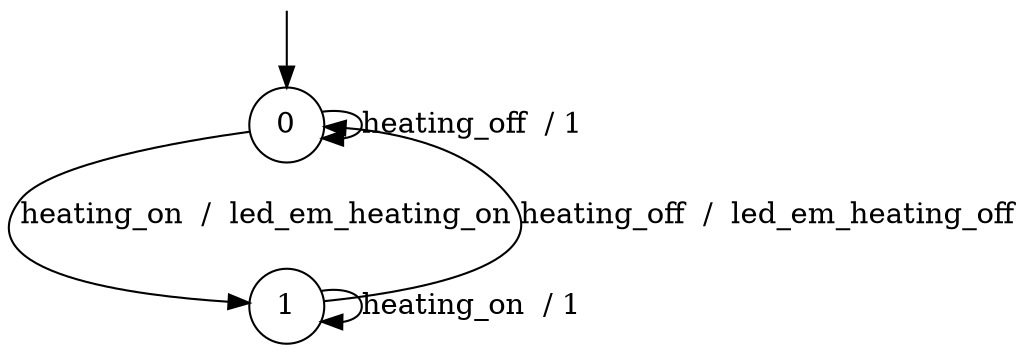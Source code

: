 digraph g {

	s0 [shape="circle" label="0"];
	s1 [shape="circle" label="1"];
	s0 -> s1 [label="heating_on  /  led_em_heating_on"];
	s0 -> s0 [label="heating_off  / 1"];
	s1 -> s1 [label="heating_on  / 1"];
	s1 -> s0 [label="heating_off  /  led_em_heating_off"];

__start0 [label="" shape="none" width="0" height="0"];
__start0 -> s0;

}
